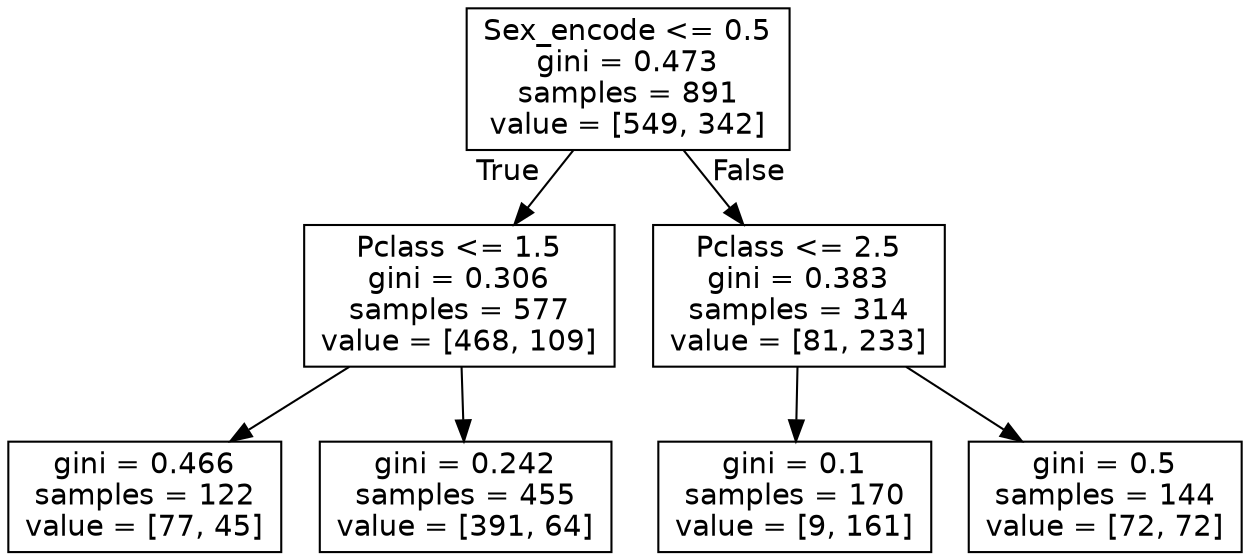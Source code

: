 digraph Tree {
node [shape=box, fontname="helvetica"] ;
edge [fontname="helvetica"] ;
0 [label="Sex_encode <= 0.5\ngini = 0.473\nsamples = 891\nvalue = [549, 342]"] ;
1 [label="Pclass <= 1.5\ngini = 0.306\nsamples = 577\nvalue = [468, 109]"] ;
0 -> 1 [labeldistance=2.5, labelangle=45, headlabel="True"] ;
2 [label="gini = 0.466\nsamples = 122\nvalue = [77, 45]"] ;
1 -> 2 ;
3 [label="gini = 0.242\nsamples = 455\nvalue = [391, 64]"] ;
1 -> 3 ;
4 [label="Pclass <= 2.5\ngini = 0.383\nsamples = 314\nvalue = [81, 233]"] ;
0 -> 4 [labeldistance=2.5, labelangle=-45, headlabel="False"] ;
5 [label="gini = 0.1\nsamples = 170\nvalue = [9, 161]"] ;
4 -> 5 ;
6 [label="gini = 0.5\nsamples = 144\nvalue = [72, 72]"] ;
4 -> 6 ;
}